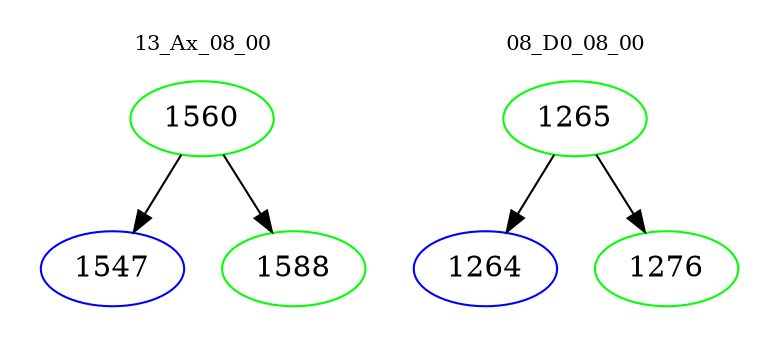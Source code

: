 digraph{
subgraph cluster_0 {
color = white
label = "13_Ax_08_00";
fontsize=10;
T0_1560 [label="1560", color="green"]
T0_1560 -> T0_1547 [color="black"]
T0_1547 [label="1547", color="blue"]
T0_1560 -> T0_1588 [color="black"]
T0_1588 [label="1588", color="green"]
}
subgraph cluster_1 {
color = white
label = "08_D0_08_00";
fontsize=10;
T1_1265 [label="1265", color="green"]
T1_1265 -> T1_1264 [color="black"]
T1_1264 [label="1264", color="blue"]
T1_1265 -> T1_1276 [color="black"]
T1_1276 [label="1276", color="green"]
}
}
